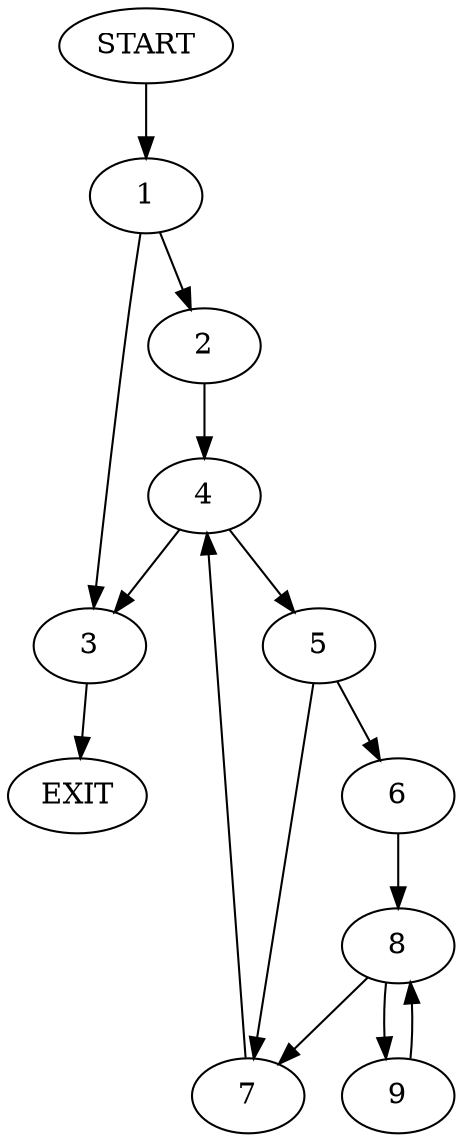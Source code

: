 digraph {
0 [label="START"]
10 [label="EXIT"]
0 -> 1
1 -> 2
1 -> 3
2 -> 4
3 -> 10
4 -> 5
4 -> 3
5 -> 6
5 -> 7
6 -> 8
7 -> 4
8 -> 7
8 -> 9
9 -> 8
}
